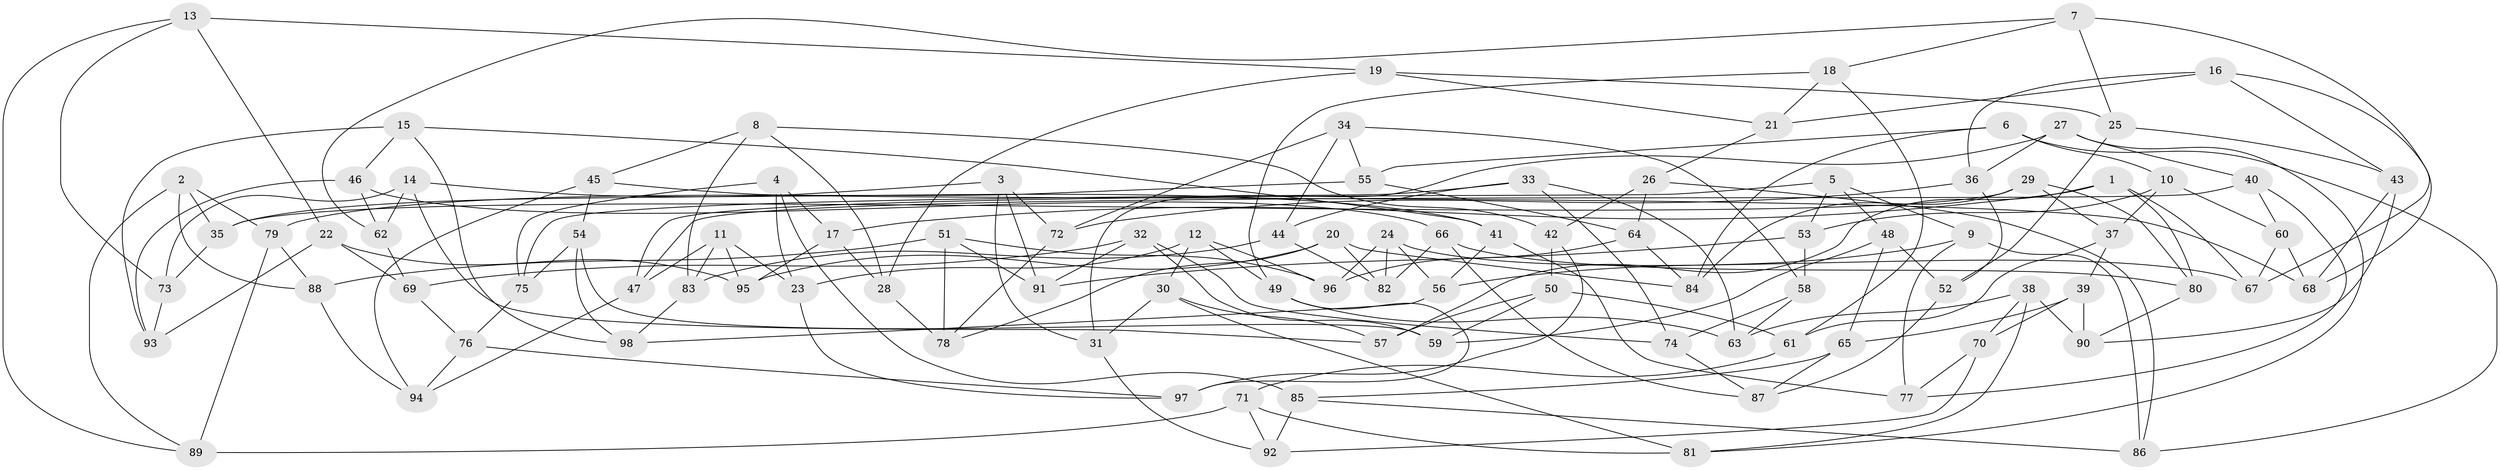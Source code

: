 // Generated by graph-tools (version 1.1) at 2025/37/03/09/25 02:37:55]
// undirected, 98 vertices, 196 edges
graph export_dot {
graph [start="1"]
  node [color=gray90,style=filled];
  1;
  2;
  3;
  4;
  5;
  6;
  7;
  8;
  9;
  10;
  11;
  12;
  13;
  14;
  15;
  16;
  17;
  18;
  19;
  20;
  21;
  22;
  23;
  24;
  25;
  26;
  27;
  28;
  29;
  30;
  31;
  32;
  33;
  34;
  35;
  36;
  37;
  38;
  39;
  40;
  41;
  42;
  43;
  44;
  45;
  46;
  47;
  48;
  49;
  50;
  51;
  52;
  53;
  54;
  55;
  56;
  57;
  58;
  59;
  60;
  61;
  62;
  63;
  64;
  65;
  66;
  67;
  68;
  69;
  70;
  71;
  72;
  73;
  74;
  75;
  76;
  77;
  78;
  79;
  80;
  81;
  82;
  83;
  84;
  85;
  86;
  87;
  88;
  89;
  90;
  91;
  92;
  93;
  94;
  95;
  96;
  97;
  98;
  1 -- 57;
  1 -- 67;
  1 -- 80;
  1 -- 17;
  2 -- 89;
  2 -- 35;
  2 -- 88;
  2 -- 79;
  3 -- 72;
  3 -- 35;
  3 -- 31;
  3 -- 91;
  4 -- 17;
  4 -- 85;
  4 -- 23;
  4 -- 75;
  5 -- 9;
  5 -- 53;
  5 -- 47;
  5 -- 48;
  6 -- 55;
  6 -- 84;
  6 -- 86;
  6 -- 10;
  7 -- 62;
  7 -- 25;
  7 -- 67;
  7 -- 18;
  8 -- 28;
  8 -- 83;
  8 -- 45;
  8 -- 42;
  9 -- 86;
  9 -- 56;
  9 -- 77;
  10 -- 37;
  10 -- 60;
  10 -- 53;
  11 -- 47;
  11 -- 83;
  11 -- 95;
  11 -- 23;
  12 -- 96;
  12 -- 30;
  12 -- 23;
  12 -- 49;
  13 -- 73;
  13 -- 19;
  13 -- 89;
  13 -- 22;
  14 -- 73;
  14 -- 57;
  14 -- 62;
  14 -- 41;
  15 -- 98;
  15 -- 41;
  15 -- 93;
  15 -- 46;
  16 -- 68;
  16 -- 43;
  16 -- 21;
  16 -- 36;
  17 -- 28;
  17 -- 95;
  18 -- 61;
  18 -- 49;
  18 -- 21;
  19 -- 28;
  19 -- 25;
  19 -- 21;
  20 -- 78;
  20 -- 82;
  20 -- 95;
  20 -- 84;
  21 -- 26;
  22 -- 93;
  22 -- 95;
  22 -- 69;
  23 -- 97;
  24 -- 96;
  24 -- 56;
  24 -- 82;
  24 -- 67;
  25 -- 52;
  25 -- 43;
  26 -- 86;
  26 -- 64;
  26 -- 42;
  27 -- 40;
  27 -- 31;
  27 -- 81;
  27 -- 36;
  28 -- 78;
  29 -- 35;
  29 -- 80;
  29 -- 37;
  29 -- 84;
  30 -- 31;
  30 -- 81;
  30 -- 57;
  31 -- 92;
  32 -- 59;
  32 -- 69;
  32 -- 91;
  32 -- 74;
  33 -- 63;
  33 -- 44;
  33 -- 74;
  33 -- 75;
  34 -- 72;
  34 -- 44;
  34 -- 58;
  34 -- 55;
  35 -- 73;
  36 -- 72;
  36 -- 52;
  37 -- 39;
  37 -- 61;
  38 -- 90;
  38 -- 63;
  38 -- 81;
  38 -- 70;
  39 -- 90;
  39 -- 70;
  39 -- 65;
  40 -- 60;
  40 -- 47;
  40 -- 77;
  41 -- 77;
  41 -- 56;
  42 -- 97;
  42 -- 50;
  43 -- 68;
  43 -- 90;
  44 -- 82;
  44 -- 83;
  45 -- 68;
  45 -- 54;
  45 -- 94;
  46 -- 66;
  46 -- 62;
  46 -- 93;
  47 -- 94;
  48 -- 59;
  48 -- 65;
  48 -- 52;
  49 -- 63;
  49 -- 97;
  50 -- 57;
  50 -- 59;
  50 -- 61;
  51 -- 91;
  51 -- 88;
  51 -- 78;
  51 -- 96;
  52 -- 87;
  53 -- 91;
  53 -- 58;
  54 -- 75;
  54 -- 98;
  54 -- 59;
  55 -- 64;
  55 -- 79;
  56 -- 98;
  58 -- 63;
  58 -- 74;
  60 -- 68;
  60 -- 67;
  61 -- 71;
  62 -- 69;
  64 -- 84;
  64 -- 96;
  65 -- 87;
  65 -- 85;
  66 -- 87;
  66 -- 80;
  66 -- 82;
  69 -- 76;
  70 -- 92;
  70 -- 77;
  71 -- 81;
  71 -- 92;
  71 -- 89;
  72 -- 78;
  73 -- 93;
  74 -- 87;
  75 -- 76;
  76 -- 94;
  76 -- 97;
  79 -- 88;
  79 -- 89;
  80 -- 90;
  83 -- 98;
  85 -- 86;
  85 -- 92;
  88 -- 94;
}
